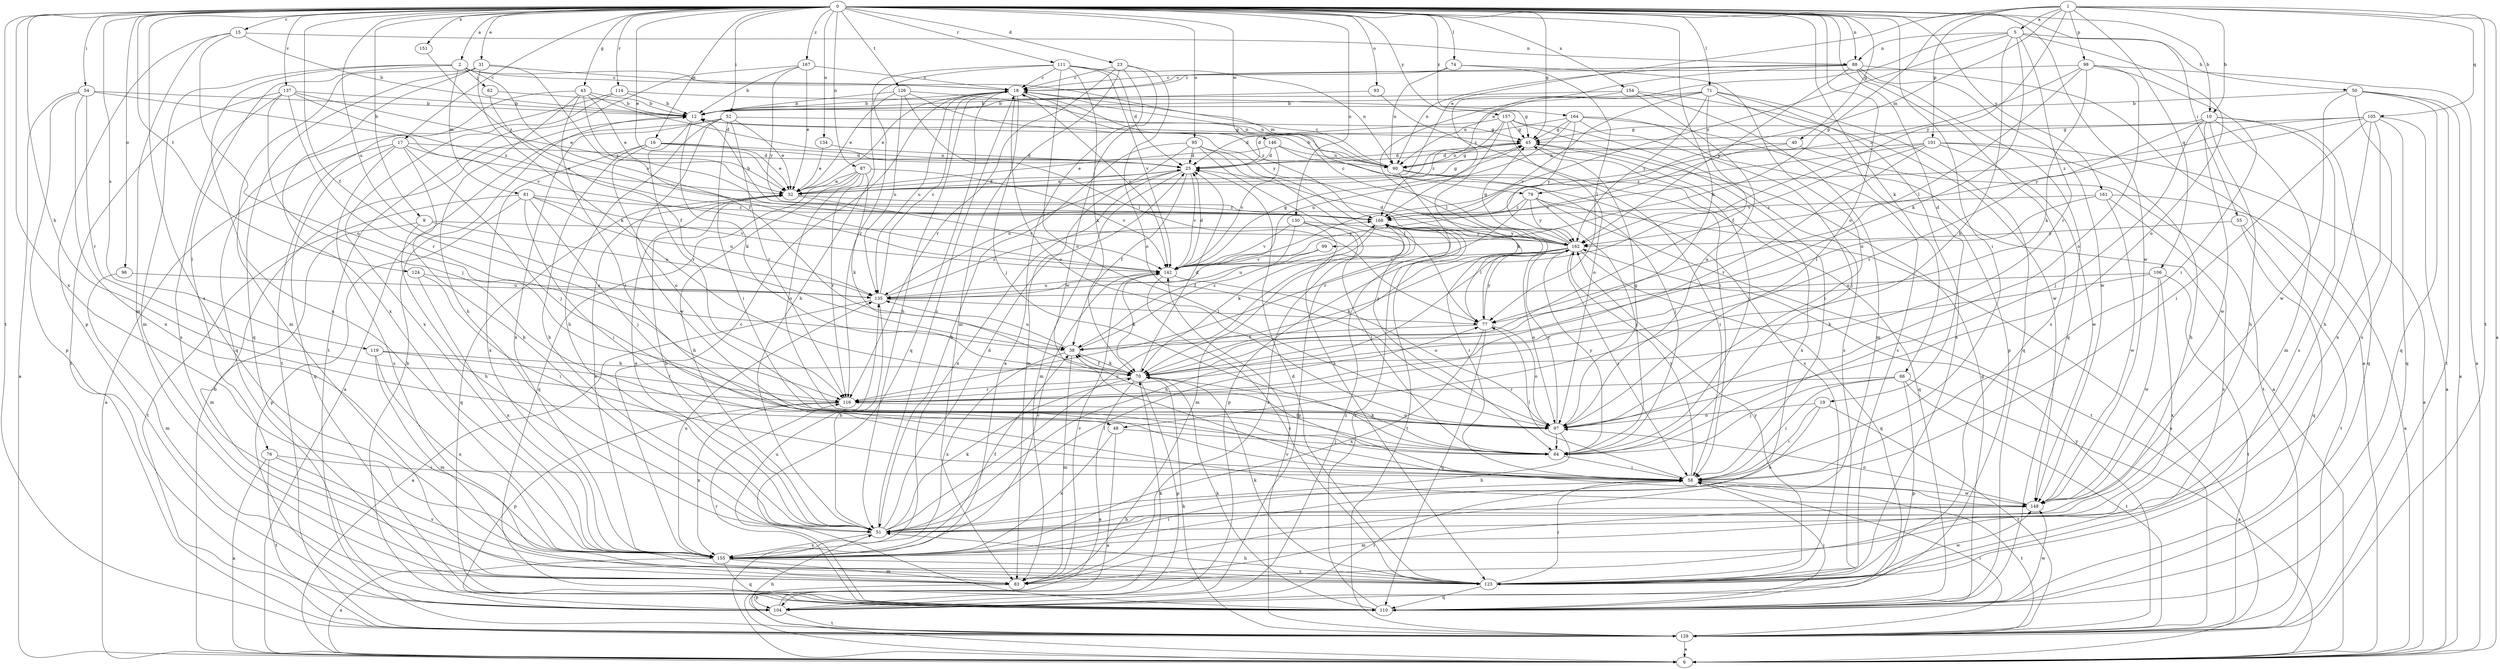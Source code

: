 strict digraph  {
0;
1;
2;
5;
6;
9;
10;
12;
15;
16;
17;
18;
19;
23;
25;
31;
32;
38;
40;
43;
45;
48;
50;
51;
52;
54;
55;
58;
62;
64;
66;
70;
71;
74;
76;
77;
79;
81;
83;
87;
88;
90;
93;
95;
96;
97;
98;
99;
101;
104;
105;
106;
110;
111;
114;
116;
119;
123;
124;
126;
129;
130;
134;
135;
137;
142;
146;
148;
151;
154;
155;
157;
161;
162;
164;
167;
168;
0 -> 2  [label=a];
0 -> 9  [label=b];
0 -> 10  [label=b];
0 -> 15  [label=c];
0 -> 16  [label=c];
0 -> 17  [label=c];
0 -> 19  [label=d];
0 -> 23  [label=d];
0 -> 31  [label=e];
0 -> 32  [label=e];
0 -> 38  [label=f];
0 -> 40  [label=g];
0 -> 43  [label=g];
0 -> 45  [label=g];
0 -> 48  [label=h];
0 -> 52  [label=i];
0 -> 54  [label=i];
0 -> 55  [label=i];
0 -> 58  [label=i];
0 -> 66  [label=k];
0 -> 70  [label=k];
0 -> 71  [label=l];
0 -> 74  [label=l];
0 -> 87  [label=n];
0 -> 88  [label=n];
0 -> 93  [label=o];
0 -> 95  [label=o];
0 -> 96  [label=o];
0 -> 97  [label=o];
0 -> 111  [label=r];
0 -> 114  [label=r];
0 -> 119  [label=s];
0 -> 123  [label=s];
0 -> 124  [label=t];
0 -> 126  [label=t];
0 -> 129  [label=t];
0 -> 130  [label=u];
0 -> 134  [label=u];
0 -> 135  [label=u];
0 -> 137  [label=v];
0 -> 146  [label=w];
0 -> 148  [label=w];
0 -> 151  [label=x];
0 -> 154  [label=x];
0 -> 155  [label=x];
0 -> 157  [label=y];
0 -> 161  [label=y];
0 -> 164  [label=z];
0 -> 167  [label=z];
1 -> 5  [label=a];
1 -> 6  [label=a];
1 -> 10  [label=b];
1 -> 32  [label=e];
1 -> 79  [label=m];
1 -> 98  [label=p];
1 -> 99  [label=p];
1 -> 101  [label=p];
1 -> 105  [label=q];
1 -> 106  [label=q];
1 -> 129  [label=t];
1 -> 162  [label=y];
2 -> 18  [label=c];
2 -> 62  [label=j];
2 -> 76  [label=l];
2 -> 79  [label=m];
2 -> 81  [label=m];
2 -> 83  [label=m];
2 -> 142  [label=v];
2 -> 155  [label=x];
5 -> 32  [label=e];
5 -> 48  [label=h];
5 -> 50  [label=h];
5 -> 70  [label=k];
5 -> 88  [label=n];
5 -> 97  [label=o];
5 -> 116  [label=r];
5 -> 168  [label=z];
6 -> 12  [label=b];
9 -> 51  [label=h];
9 -> 83  [label=m];
9 -> 135  [label=u];
9 -> 162  [label=y];
10 -> 45  [label=g];
10 -> 51  [label=h];
10 -> 64  [label=j];
10 -> 83  [label=m];
10 -> 110  [label=q];
10 -> 116  [label=r];
10 -> 123  [label=s];
10 -> 148  [label=w];
12 -> 45  [label=g];
12 -> 70  [label=k];
12 -> 116  [label=r];
15 -> 12  [label=b];
15 -> 83  [label=m];
15 -> 88  [label=n];
15 -> 97  [label=o];
15 -> 104  [label=p];
16 -> 25  [label=d];
16 -> 32  [label=e];
16 -> 51  [label=h];
16 -> 90  [label=n];
16 -> 97  [label=o];
16 -> 155  [label=x];
17 -> 6  [label=a];
17 -> 25  [label=d];
17 -> 32  [label=e];
17 -> 51  [label=h];
17 -> 64  [label=j];
17 -> 110  [label=q];
17 -> 123  [label=s];
18 -> 12  [label=b];
18 -> 32  [label=e];
18 -> 51  [label=h];
18 -> 64  [label=j];
18 -> 90  [label=n];
18 -> 97  [label=o];
18 -> 110  [label=q];
18 -> 135  [label=u];
18 -> 142  [label=v];
18 -> 168  [label=z];
19 -> 51  [label=h];
19 -> 58  [label=i];
19 -> 97  [label=o];
19 -> 129  [label=t];
23 -> 6  [label=a];
23 -> 18  [label=c];
23 -> 83  [label=m];
23 -> 97  [label=o];
23 -> 116  [label=r];
23 -> 148  [label=w];
25 -> 32  [label=e];
25 -> 38  [label=f];
25 -> 83  [label=m];
25 -> 135  [label=u];
25 -> 142  [label=v];
25 -> 155  [label=x];
31 -> 18  [label=c];
31 -> 38  [label=f];
31 -> 70  [label=k];
31 -> 83  [label=m];
31 -> 110  [label=q];
31 -> 155  [label=x];
32 -> 25  [label=d];
32 -> 45  [label=g];
32 -> 51  [label=h];
32 -> 110  [label=q];
32 -> 142  [label=v];
32 -> 168  [label=z];
38 -> 70  [label=k];
38 -> 83  [label=m];
38 -> 135  [label=u];
38 -> 155  [label=x];
38 -> 168  [label=z];
40 -> 90  [label=n];
40 -> 129  [label=t];
40 -> 142  [label=v];
43 -> 12  [label=b];
43 -> 25  [label=d];
43 -> 32  [label=e];
43 -> 51  [label=h];
43 -> 58  [label=i];
43 -> 110  [label=q];
43 -> 168  [label=z];
45 -> 25  [label=d];
45 -> 64  [label=j];
45 -> 90  [label=n];
45 -> 155  [label=x];
48 -> 6  [label=a];
48 -> 64  [label=j];
48 -> 155  [label=x];
50 -> 6  [label=a];
50 -> 12  [label=b];
50 -> 110  [label=q];
50 -> 123  [label=s];
50 -> 129  [label=t];
50 -> 148  [label=w];
51 -> 18  [label=c];
51 -> 25  [label=d];
51 -> 32  [label=e];
51 -> 70  [label=k];
51 -> 77  [label=l];
51 -> 155  [label=x];
51 -> 168  [label=z];
52 -> 6  [label=a];
52 -> 32  [label=e];
52 -> 45  [label=g];
52 -> 51  [label=h];
52 -> 58  [label=i];
52 -> 116  [label=r];
52 -> 148  [label=w];
52 -> 155  [label=x];
54 -> 6  [label=a];
54 -> 12  [label=b];
54 -> 104  [label=p];
54 -> 116  [label=r];
54 -> 142  [label=v];
54 -> 155  [label=x];
55 -> 110  [label=q];
55 -> 129  [label=t];
55 -> 162  [label=y];
58 -> 38  [label=f];
58 -> 77  [label=l];
58 -> 129  [label=t];
58 -> 148  [label=w];
58 -> 162  [label=y];
62 -> 12  [label=b];
62 -> 38  [label=f];
64 -> 58  [label=i];
64 -> 70  [label=k];
64 -> 162  [label=y];
66 -> 6  [label=a];
66 -> 58  [label=i];
66 -> 64  [label=j];
66 -> 104  [label=p];
66 -> 116  [label=r];
66 -> 129  [label=t];
70 -> 6  [label=a];
70 -> 25  [label=d];
70 -> 38  [label=f];
70 -> 104  [label=p];
70 -> 116  [label=r];
71 -> 12  [label=b];
71 -> 38  [label=f];
71 -> 90  [label=n];
71 -> 104  [label=p];
71 -> 110  [label=q];
71 -> 123  [label=s];
71 -> 142  [label=v];
71 -> 162  [label=y];
74 -> 18  [label=c];
74 -> 77  [label=l];
74 -> 90  [label=n];
74 -> 97  [label=o];
76 -> 6  [label=a];
76 -> 58  [label=i];
76 -> 123  [label=s];
76 -> 129  [label=t];
77 -> 38  [label=f];
77 -> 97  [label=o];
77 -> 110  [label=q];
77 -> 155  [label=x];
77 -> 162  [label=y];
79 -> 6  [label=a];
79 -> 64  [label=j];
79 -> 104  [label=p];
79 -> 129  [label=t];
79 -> 162  [label=y];
79 -> 168  [label=z];
81 -> 58  [label=i];
81 -> 64  [label=j];
81 -> 104  [label=p];
81 -> 129  [label=t];
81 -> 135  [label=u];
81 -> 142  [label=v];
81 -> 168  [label=z];
83 -> 104  [label=p];
83 -> 142  [label=v];
83 -> 168  [label=z];
87 -> 32  [label=e];
87 -> 51  [label=h];
87 -> 70  [label=k];
87 -> 97  [label=o];
87 -> 110  [label=q];
87 -> 116  [label=r];
87 -> 142  [label=v];
88 -> 6  [label=a];
88 -> 18  [label=c];
88 -> 90  [label=n];
88 -> 110  [label=q];
88 -> 123  [label=s];
88 -> 148  [label=w];
88 -> 162  [label=y];
88 -> 168  [label=z];
90 -> 12  [label=b];
90 -> 18  [label=c];
90 -> 45  [label=g];
90 -> 58  [label=i];
90 -> 64  [label=j];
90 -> 110  [label=q];
90 -> 116  [label=r];
93 -> 12  [label=b];
93 -> 58  [label=i];
95 -> 25  [label=d];
95 -> 51  [label=h];
95 -> 64  [label=j];
95 -> 77  [label=l];
95 -> 83  [label=m];
95 -> 123  [label=s];
96 -> 83  [label=m];
96 -> 135  [label=u];
97 -> 45  [label=g];
97 -> 51  [label=h];
97 -> 64  [label=j];
97 -> 162  [label=y];
98 -> 6  [label=a];
98 -> 18  [label=c];
98 -> 58  [label=i];
98 -> 70  [label=k];
98 -> 77  [label=l];
98 -> 97  [label=o];
98 -> 168  [label=z];
99 -> 135  [label=u];
99 -> 142  [label=v];
101 -> 6  [label=a];
101 -> 25  [label=d];
101 -> 51  [label=h];
101 -> 116  [label=r];
101 -> 142  [label=v];
101 -> 148  [label=w];
101 -> 168  [label=z];
104 -> 12  [label=b];
104 -> 58  [label=i];
104 -> 70  [label=k];
104 -> 129  [label=t];
104 -> 168  [label=z];
105 -> 6  [label=a];
105 -> 45  [label=g];
105 -> 51  [label=h];
105 -> 58  [label=i];
105 -> 110  [label=q];
105 -> 155  [label=x];
105 -> 162  [label=y];
105 -> 168  [label=z];
106 -> 70  [label=k];
106 -> 129  [label=t];
106 -> 135  [label=u];
106 -> 148  [label=w];
106 -> 155  [label=x];
110 -> 45  [label=g];
110 -> 58  [label=i];
110 -> 70  [label=k];
110 -> 116  [label=r];
110 -> 135  [label=u];
110 -> 148  [label=w];
110 -> 168  [label=z];
111 -> 18  [label=c];
111 -> 25  [label=d];
111 -> 51  [label=h];
111 -> 70  [label=k];
111 -> 90  [label=n];
111 -> 97  [label=o];
111 -> 116  [label=r];
111 -> 142  [label=v];
114 -> 12  [label=b];
114 -> 45  [label=g];
114 -> 129  [label=t];
114 -> 155  [label=x];
116 -> 97  [label=o];
116 -> 104  [label=p];
116 -> 155  [label=x];
119 -> 70  [label=k];
119 -> 83  [label=m];
119 -> 116  [label=r];
119 -> 155  [label=x];
123 -> 25  [label=d];
123 -> 51  [label=h];
123 -> 58  [label=i];
123 -> 70  [label=k];
123 -> 110  [label=q];
123 -> 148  [label=w];
123 -> 162  [label=y];
124 -> 58  [label=i];
124 -> 135  [label=u];
124 -> 155  [label=x];
126 -> 12  [label=b];
126 -> 32  [label=e];
126 -> 77  [label=l];
126 -> 90  [label=n];
126 -> 135  [label=u];
126 -> 162  [label=y];
129 -> 6  [label=a];
129 -> 51  [label=h];
129 -> 58  [label=i];
129 -> 70  [label=k];
129 -> 142  [label=v];
129 -> 162  [label=y];
130 -> 38  [label=f];
130 -> 64  [label=j];
130 -> 83  [label=m];
130 -> 142  [label=v];
130 -> 162  [label=y];
134 -> 25  [label=d];
134 -> 32  [label=e];
135 -> 6  [label=a];
135 -> 18  [label=c];
135 -> 51  [label=h];
135 -> 77  [label=l];
135 -> 168  [label=z];
137 -> 12  [label=b];
137 -> 32  [label=e];
137 -> 64  [label=j];
137 -> 116  [label=r];
137 -> 123  [label=s];
137 -> 129  [label=t];
137 -> 168  [label=z];
142 -> 25  [label=d];
142 -> 45  [label=g];
142 -> 70  [label=k];
142 -> 97  [label=o];
142 -> 123  [label=s];
142 -> 135  [label=u];
146 -> 25  [label=d];
146 -> 32  [label=e];
146 -> 90  [label=n];
146 -> 123  [label=s];
146 -> 142  [label=v];
148 -> 51  [label=h];
148 -> 83  [label=m];
148 -> 97  [label=o];
151 -> 168  [label=z];
154 -> 12  [label=b];
154 -> 77  [label=l];
154 -> 83  [label=m];
154 -> 97  [label=o];
154 -> 148  [label=w];
155 -> 6  [label=a];
155 -> 18  [label=c];
155 -> 32  [label=e];
155 -> 38  [label=f];
155 -> 58  [label=i];
155 -> 83  [label=m];
155 -> 110  [label=q];
155 -> 123  [label=s];
155 -> 135  [label=u];
155 -> 142  [label=v];
157 -> 25  [label=d];
157 -> 45  [label=g];
157 -> 58  [label=i];
157 -> 70  [label=k];
157 -> 97  [label=o];
157 -> 123  [label=s];
157 -> 168  [label=z];
161 -> 6  [label=a];
161 -> 77  [label=l];
161 -> 123  [label=s];
161 -> 148  [label=w];
161 -> 168  [label=z];
162 -> 18  [label=c];
162 -> 25  [label=d];
162 -> 45  [label=g];
162 -> 51  [label=h];
162 -> 58  [label=i];
162 -> 70  [label=k];
162 -> 97  [label=o];
162 -> 110  [label=q];
162 -> 142  [label=v];
164 -> 6  [label=a];
164 -> 25  [label=d];
164 -> 45  [label=g];
164 -> 64  [label=j];
164 -> 123  [label=s];
164 -> 135  [label=u];
164 -> 162  [label=y];
167 -> 12  [label=b];
167 -> 18  [label=c];
167 -> 32  [label=e];
167 -> 129  [label=t];
167 -> 162  [label=y];
168 -> 12  [label=b];
168 -> 58  [label=i];
168 -> 70  [label=k];
168 -> 77  [label=l];
168 -> 104  [label=p];
168 -> 129  [label=t];
168 -> 162  [label=y];
}
